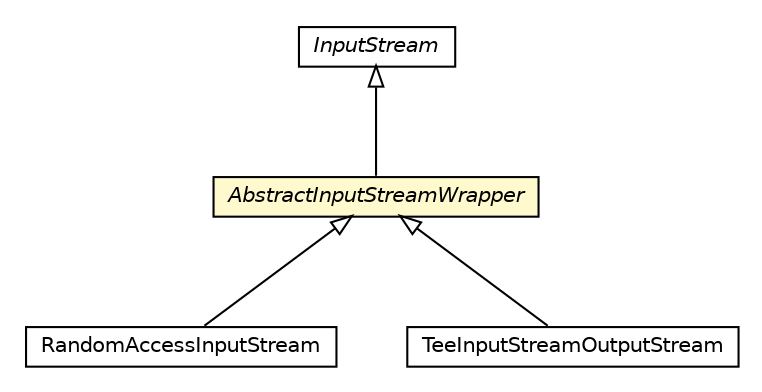 #!/usr/local/bin/dot
#
# Class diagram 
# Generated by UMLGraph version 5.1 (http://www.umlgraph.org/)
#

digraph G {
	edge [fontname="Helvetica",fontsize=10,labelfontname="Helvetica",labelfontsize=10];
	node [fontname="Helvetica",fontsize=10,shape=plaintext];
	nodesep=0.25;
	ranksep=0.5;
	// com.gc.iotools.stream.base.AbstractInputStreamWrapper
	c913 [label=<<table title="com.gc.iotools.stream.base.AbstractInputStreamWrapper" border="0" cellborder="1" cellspacing="0" cellpadding="2" port="p" bgcolor="lemonChiffon" href="./AbstractInputStreamWrapper.html">
		<tr><td><table border="0" cellspacing="0" cellpadding="1">
<tr><td align="center" balign="center"><font face="Helvetica-Oblique"> AbstractInputStreamWrapper </font></td></tr>
		</table></td></tr>
		</table>>, fontname="Helvetica", fontcolor="black", fontsize=10.0];
	// com.gc.iotools.stream.is.RandomAccessInputStream
	c918 [label=<<table title="com.gc.iotools.stream.is.RandomAccessInputStream" border="0" cellborder="1" cellspacing="0" cellpadding="2" port="p" href="../is/RandomAccessInputStream.html">
		<tr><td><table border="0" cellspacing="0" cellpadding="1">
<tr><td align="center" balign="center"> RandomAccessInputStream </td></tr>
		</table></td></tr>
		</table>>, fontname="Helvetica", fontcolor="black", fontsize=10.0];
	// com.gc.iotools.stream.is.TeeInputStreamOutputStream
	c923 [label=<<table title="com.gc.iotools.stream.is.TeeInputStreamOutputStream" border="0" cellborder="1" cellspacing="0" cellpadding="2" port="p" href="../is/TeeInputStreamOutputStream.html">
		<tr><td><table border="0" cellspacing="0" cellpadding="1">
<tr><td align="center" balign="center"> TeeInputStreamOutputStream </td></tr>
		</table></td></tr>
		</table>>, fontname="Helvetica", fontcolor="black", fontsize=10.0];
	//com.gc.iotools.stream.base.AbstractInputStreamWrapper extends java.io.InputStream
	c938:p -> c913:p [dir=back,arrowtail=empty];
	//com.gc.iotools.stream.is.RandomAccessInputStream extends com.gc.iotools.stream.base.AbstractInputStreamWrapper
	c913:p -> c918:p [dir=back,arrowtail=empty];
	//com.gc.iotools.stream.is.TeeInputStreamOutputStream extends com.gc.iotools.stream.base.AbstractInputStreamWrapper
	c913:p -> c923:p [dir=back,arrowtail=empty];
	// java.io.InputStream
	c938 [label=<<table title="java.io.InputStream" border="0" cellborder="1" cellspacing="0" cellpadding="2" port="p" href="http://java.sun.com/j2se/1.5.0/docs/api/java/io/InputStream.html">
		<tr><td><table border="0" cellspacing="0" cellpadding="1">
<tr><td align="center" balign="center"><font face="Helvetica-Oblique"> InputStream </font></td></tr>
		</table></td></tr>
		</table>>, fontname="Helvetica", fontcolor="black", fontsize=10.0];
}

